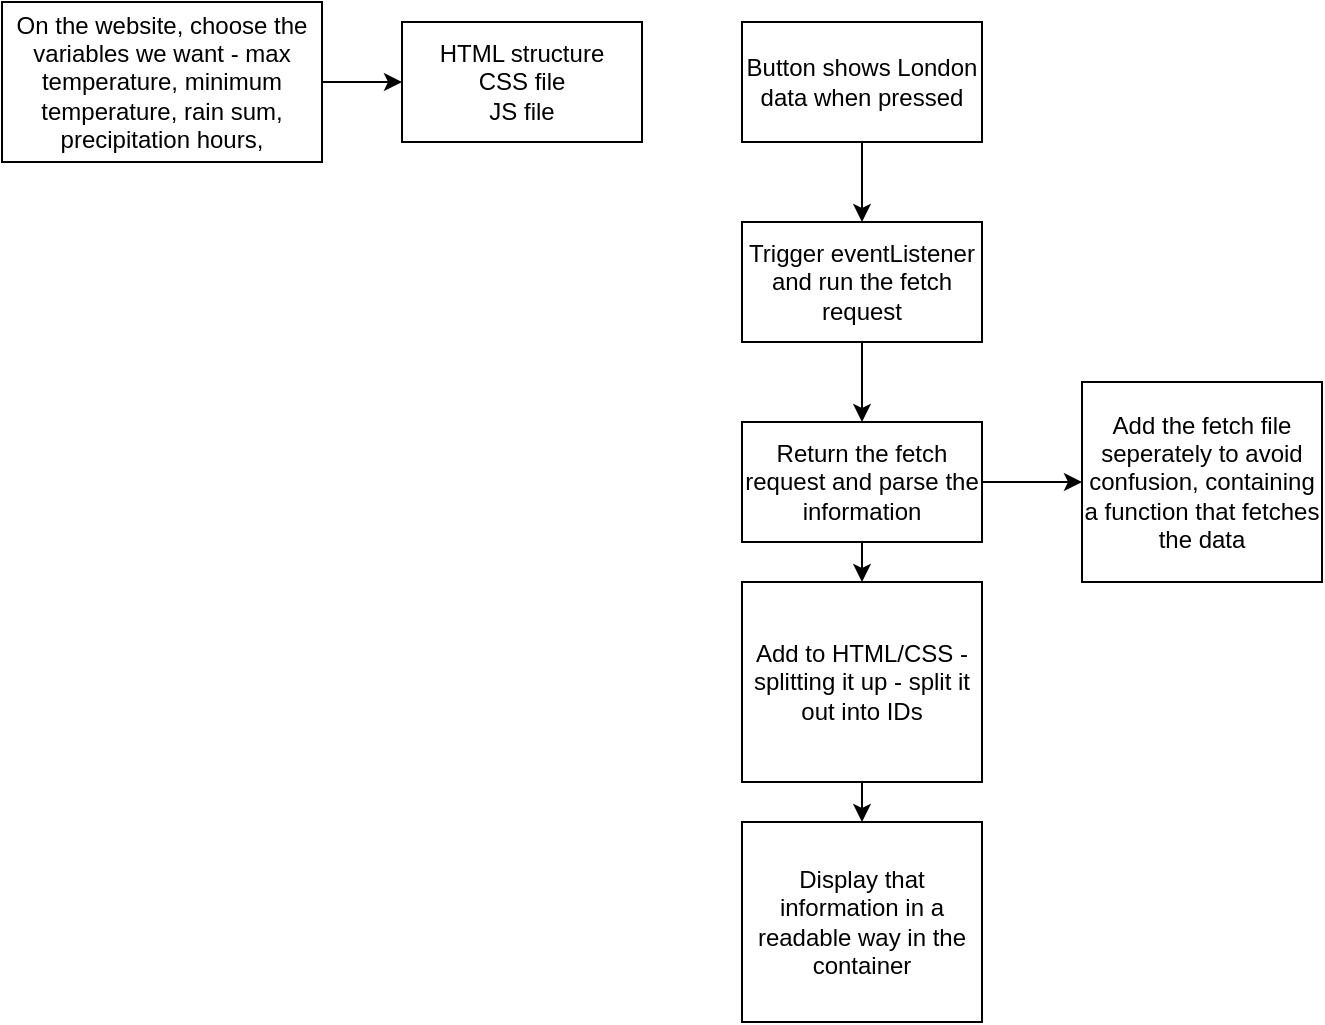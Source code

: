 <mxfile>
    <diagram id="154jxFB4LuCX-fgsLrqR" name="Page-1">
        <mxGraphModel dx="533" dy="346" grid="1" gridSize="10" guides="1" tooltips="1" connect="1" arrows="1" fold="1" page="1" pageScale="1" pageWidth="850" pageHeight="1100" math="0" shadow="0">
            <root>
                <mxCell id="0"/>
                <mxCell id="1" parent="0"/>
                <mxCell id="4" value="" style="edgeStyle=none;html=1;" edge="1" parent="1" source="2" target="3">
                    <mxGeometry relative="1" as="geometry"/>
                </mxCell>
                <mxCell id="2" value="On the website, choose the variables we want - max temperature, minimum temperature, rain sum, precipitation hours," style="whiteSpace=wrap;html=1;" vertex="1" parent="1">
                    <mxGeometry x="70" y="40" width="160" height="80" as="geometry"/>
                </mxCell>
                <mxCell id="3" value="HTML structure&lt;br&gt;CSS file&lt;br&gt;JS file" style="whiteSpace=wrap;html=1;" vertex="1" parent="1">
                    <mxGeometry x="270" y="50" width="120" height="60" as="geometry"/>
                </mxCell>
                <mxCell id="13" value="" style="edgeStyle=none;html=1;" edge="1" parent="1" source="5" target="6">
                    <mxGeometry relative="1" as="geometry"/>
                </mxCell>
                <mxCell id="5" value="Button shows London data when pressed" style="whiteSpace=wrap;html=1;" vertex="1" parent="1">
                    <mxGeometry x="440" y="50" width="120" height="60" as="geometry"/>
                </mxCell>
                <mxCell id="15" style="edgeStyle=none;html=1;entryX=0.5;entryY=0;entryDx=0;entryDy=0;" edge="1" parent="1" source="6" target="7">
                    <mxGeometry relative="1" as="geometry"/>
                </mxCell>
                <mxCell id="6" value="Trigger eventListener and run the fetch request" style="whiteSpace=wrap;html=1;" vertex="1" parent="1">
                    <mxGeometry x="440" y="150" width="120" height="60" as="geometry"/>
                </mxCell>
                <mxCell id="11" value="" style="edgeStyle=none;html=1;" edge="1" parent="1" source="7" target="8">
                    <mxGeometry relative="1" as="geometry"/>
                </mxCell>
                <mxCell id="17" value="" style="edgeStyle=none;html=1;" edge="1" parent="1" source="7" target="16">
                    <mxGeometry relative="1" as="geometry"/>
                </mxCell>
                <mxCell id="7" value="Return the fetch request and parse the information" style="whiteSpace=wrap;html=1;" vertex="1" parent="1">
                    <mxGeometry x="440" y="250" width="120" height="60" as="geometry"/>
                </mxCell>
                <mxCell id="12" value="" style="edgeStyle=none;html=1;" edge="1" parent="1" source="8" target="9">
                    <mxGeometry relative="1" as="geometry"/>
                </mxCell>
                <mxCell id="8" value="Add to HTML/CSS - splitting it up - split it out into IDs" style="whiteSpace=wrap;html=1;" vertex="1" parent="1">
                    <mxGeometry x="440" y="330" width="120" height="100" as="geometry"/>
                </mxCell>
                <mxCell id="9" value="Display that information in a readable way in the container" style="whiteSpace=wrap;html=1;" vertex="1" parent="1">
                    <mxGeometry x="440" y="450" width="120" height="100" as="geometry"/>
                </mxCell>
                <mxCell id="16" value="Add the fetch file seperately to avoid confusion, containing a function that fetches the data" style="whiteSpace=wrap;html=1;" vertex="1" parent="1">
                    <mxGeometry x="610" y="230" width="120" height="100" as="geometry"/>
                </mxCell>
            </root>
        </mxGraphModel>
    </diagram>
</mxfile>